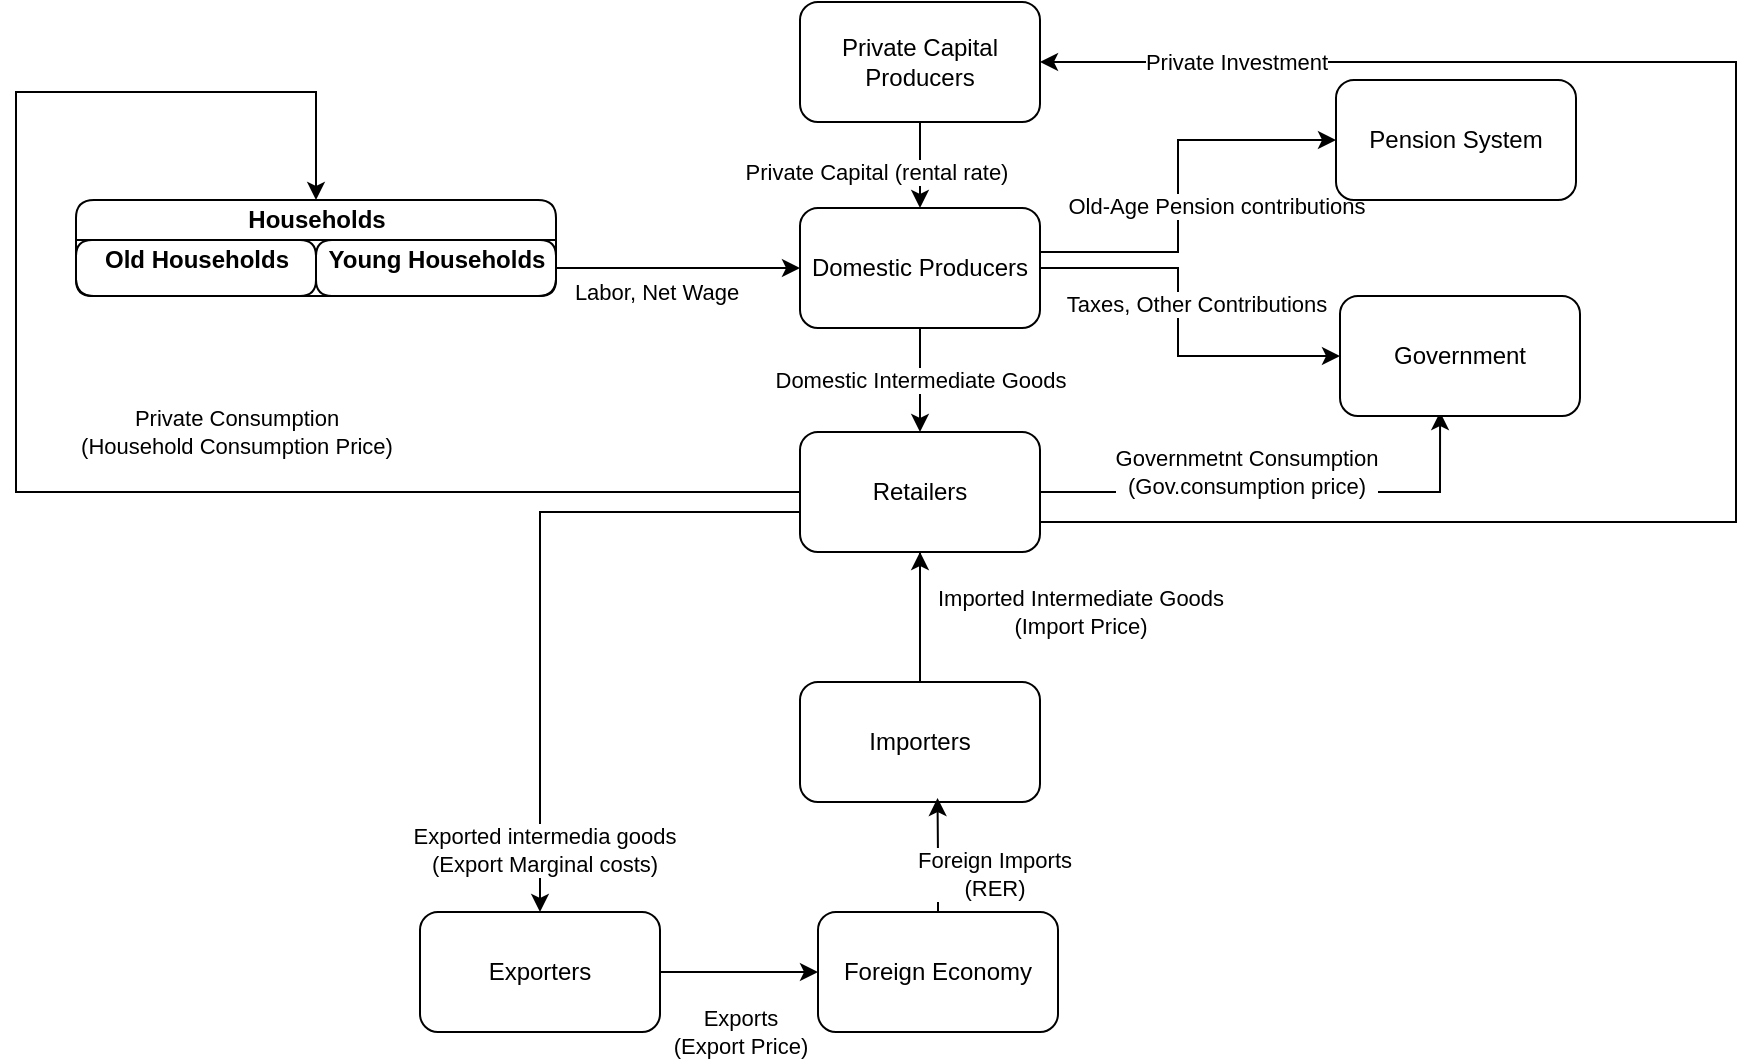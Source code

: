 <mxfile version="21.5.0" type="github">
  <diagram name="Page-1" id="tMCMHhbmJrTcd6gPD3CS">
    <mxGraphModel dx="1050" dy="485" grid="1" gridSize="10" guides="1" tooltips="1" connect="1" arrows="1" fold="1" page="1" pageScale="1" pageWidth="1100" pageHeight="850" math="0" shadow="0">
      <root>
        <mxCell id="0" />
        <mxCell id="1" parent="0" />
        <mxCell id="FzMrSRu2-M5TTz-W8zS9-7" value="Private Capital (rental rate)" style="edgeStyle=orthogonalEdgeStyle;rounded=0;orthogonalLoop=1;jettySize=auto;html=1;entryX=0.5;entryY=0;entryDx=0;entryDy=0;endArrow=classic;endFill=1;" edge="1" parent="1" source="FzMrSRu2-M5TTz-W8zS9-1" target="FzMrSRu2-M5TTz-W8zS9-2">
          <mxGeometry x="0.163" y="-22" relative="1" as="geometry">
            <Array as="points">
              <mxPoint x="632" y="170" />
              <mxPoint x="632" y="170" />
            </Array>
            <mxPoint as="offset" />
          </mxGeometry>
        </mxCell>
        <mxCell id="FzMrSRu2-M5TTz-W8zS9-1" value="Private Capital Producers" style="rounded=1;whiteSpace=wrap;html=1;" vertex="1" parent="1">
          <mxGeometry x="572" y="85" width="120" height="60" as="geometry" />
        </mxCell>
        <mxCell id="FzMrSRu2-M5TTz-W8zS9-9" value="Domestic Intermediate Goods" style="edgeStyle=orthogonalEdgeStyle;rounded=0;orthogonalLoop=1;jettySize=auto;html=1;entryX=0.5;entryY=0;entryDx=0;entryDy=0;" edge="1" parent="1" source="FzMrSRu2-M5TTz-W8zS9-2" target="FzMrSRu2-M5TTz-W8zS9-4">
          <mxGeometry relative="1" as="geometry">
            <Array as="points" />
          </mxGeometry>
        </mxCell>
        <mxCell id="FzMrSRu2-M5TTz-W8zS9-51" style="edgeStyle=orthogonalEdgeStyle;rounded=0;orthogonalLoop=1;jettySize=auto;html=1;entryX=0;entryY=0.5;entryDx=0;entryDy=0;" edge="1" parent="1" source="FzMrSRu2-M5TTz-W8zS9-2" target="FzMrSRu2-M5TTz-W8zS9-50">
          <mxGeometry relative="1" as="geometry">
            <Array as="points">
              <mxPoint x="761" y="210" />
              <mxPoint x="761" y="154" />
            </Array>
          </mxGeometry>
        </mxCell>
        <mxCell id="FzMrSRu2-M5TTz-W8zS9-52" value="Old-Age Pension contributions" style="edgeLabel;html=1;align=center;verticalAlign=middle;resizable=0;points=[];" vertex="1" connectable="0" parent="FzMrSRu2-M5TTz-W8zS9-51">
          <mxGeometry x="-0.095" y="-1" relative="1" as="geometry">
            <mxPoint x="18" as="offset" />
          </mxGeometry>
        </mxCell>
        <mxCell id="FzMrSRu2-M5TTz-W8zS9-53" value="Taxes, Other Contributions" style="edgeStyle=orthogonalEdgeStyle;rounded=0;orthogonalLoop=1;jettySize=auto;html=1;" edge="1" parent="1" source="FzMrSRu2-M5TTz-W8zS9-2" target="FzMrSRu2-M5TTz-W8zS9-49">
          <mxGeometry x="-0.11" y="9" relative="1" as="geometry">
            <Array as="points">
              <mxPoint x="761" y="218" />
              <mxPoint x="761" y="262" />
            </Array>
            <mxPoint as="offset" />
          </mxGeometry>
        </mxCell>
        <mxCell id="FzMrSRu2-M5TTz-W8zS9-2" value="Domestic Producers" style="rounded=1;whiteSpace=wrap;html=1;" vertex="1" parent="1">
          <mxGeometry x="572" y="188" width="120" height="60" as="geometry" />
        </mxCell>
        <mxCell id="FzMrSRu2-M5TTz-W8zS9-12" value="Imported Intermediate Goods&lt;br&gt;(Import Price)" style="edgeStyle=orthogonalEdgeStyle;rounded=0;orthogonalLoop=1;jettySize=auto;html=1;entryX=0.5;entryY=1;entryDx=0;entryDy=0;endArrow=none;endFill=0;" edge="1" parent="1" source="FzMrSRu2-M5TTz-W8zS9-3" target="FzMrSRu2-M5TTz-W8zS9-4">
          <mxGeometry x="0.077" y="-80" relative="1" as="geometry">
            <Array as="points">
              <mxPoint x="632" y="390" />
              <mxPoint x="632" y="390" />
            </Array>
            <mxPoint as="offset" />
          </mxGeometry>
        </mxCell>
        <mxCell id="FzMrSRu2-M5TTz-W8zS9-22" value="" style="edgeStyle=orthogonalEdgeStyle;rounded=0;orthogonalLoop=1;jettySize=auto;html=1;" edge="1" parent="1" source="FzMrSRu2-M5TTz-W8zS9-3" target="FzMrSRu2-M5TTz-W8zS9-4">
          <mxGeometry relative="1" as="geometry" />
        </mxCell>
        <mxCell id="FzMrSRu2-M5TTz-W8zS9-3" value="Importers" style="rounded=1;whiteSpace=wrap;html=1;" vertex="1" parent="1">
          <mxGeometry x="572" y="425" width="120" height="60" as="geometry" />
        </mxCell>
        <mxCell id="FzMrSRu2-M5TTz-W8zS9-5" style="edgeStyle=orthogonalEdgeStyle;rounded=0;orthogonalLoop=1;jettySize=auto;html=1;entryX=1;entryY=0.5;entryDx=0;entryDy=0;exitX=1;exitY=0.75;exitDx=0;exitDy=0;" edge="1" parent="1" source="FzMrSRu2-M5TTz-W8zS9-4" target="FzMrSRu2-M5TTz-W8zS9-1">
          <mxGeometry relative="1" as="geometry">
            <Array as="points">
              <mxPoint x="1040" y="345" />
              <mxPoint x="1040" y="115" />
            </Array>
          </mxGeometry>
        </mxCell>
        <mxCell id="FzMrSRu2-M5TTz-W8zS9-6" value="Private Investment" style="edgeLabel;html=1;align=center;verticalAlign=middle;resizable=0;points=[];" vertex="1" connectable="0" parent="FzMrSRu2-M5TTz-W8zS9-5">
          <mxGeometry x="0.441" relative="1" as="geometry">
            <mxPoint x="-161" as="offset" />
          </mxGeometry>
        </mxCell>
        <mxCell id="FzMrSRu2-M5TTz-W8zS9-17" style="edgeStyle=orthogonalEdgeStyle;rounded=0;orthogonalLoop=1;jettySize=auto;html=1;" edge="1" parent="1" source="FzMrSRu2-M5TTz-W8zS9-4" target="FzMrSRu2-M5TTz-W8zS9-14">
          <mxGeometry relative="1" as="geometry">
            <Array as="points">
              <mxPoint x="442" y="340" />
            </Array>
          </mxGeometry>
        </mxCell>
        <mxCell id="FzMrSRu2-M5TTz-W8zS9-19" value="Exported intermedia goods&lt;br&gt;(Export Marginal costs)" style="edgeLabel;html=1;align=center;verticalAlign=middle;resizable=0;points=[];" vertex="1" connectable="0" parent="FzMrSRu2-M5TTz-W8zS9-17">
          <mxGeometry x="0.813" y="2" relative="1" as="geometry">
            <mxPoint as="offset" />
          </mxGeometry>
        </mxCell>
        <mxCell id="FzMrSRu2-M5TTz-W8zS9-54" value="Governmetnt Consumption &lt;br&gt;(Gov.consumption price)" style="edgeStyle=orthogonalEdgeStyle;rounded=0;orthogonalLoop=1;jettySize=auto;html=1;entryX=0.417;entryY=0.967;entryDx=0;entryDy=0;entryPerimeter=0;" edge="1" parent="1" source="FzMrSRu2-M5TTz-W8zS9-4" target="FzMrSRu2-M5TTz-W8zS9-49">
          <mxGeometry x="-0.14" y="10" relative="1" as="geometry">
            <mxPoint as="offset" />
          </mxGeometry>
        </mxCell>
        <mxCell id="FzMrSRu2-M5TTz-W8zS9-4" value="Retailers" style="rounded=1;whiteSpace=wrap;html=1;" vertex="1" parent="1">
          <mxGeometry x="572" y="300" width="120" height="60" as="geometry" />
        </mxCell>
        <mxCell id="FzMrSRu2-M5TTz-W8zS9-21" value="Exports&lt;br&gt;(Export Price)" style="edgeStyle=orthogonalEdgeStyle;rounded=0;orthogonalLoop=1;jettySize=auto;html=1;endArrow=classic;endFill=1;" edge="1" parent="1" source="FzMrSRu2-M5TTz-W8zS9-14" target="FzMrSRu2-M5TTz-W8zS9-15">
          <mxGeometry x="0.013" y="-30" relative="1" as="geometry">
            <mxPoint as="offset" />
          </mxGeometry>
        </mxCell>
        <mxCell id="FzMrSRu2-M5TTz-W8zS9-14" value="Exporters" style="rounded=1;whiteSpace=wrap;html=1;" vertex="1" parent="1">
          <mxGeometry x="382" y="540" width="120" height="60" as="geometry" />
        </mxCell>
        <mxCell id="FzMrSRu2-M5TTz-W8zS9-18" value="Foreign Imports&lt;br&gt;(RER)" style="edgeStyle=orthogonalEdgeStyle;rounded=0;orthogonalLoop=1;jettySize=auto;html=1;entryX=0.573;entryY=0.967;entryDx=0;entryDy=0;entryPerimeter=0;endArrow=classic;endFill=1;" edge="1" parent="1" source="FzMrSRu2-M5TTz-W8zS9-15" target="FzMrSRu2-M5TTz-W8zS9-3">
          <mxGeometry x="-0.3" y="-29" relative="1" as="geometry">
            <mxPoint x="-1" y="1" as="offset" />
          </mxGeometry>
        </mxCell>
        <mxCell id="FzMrSRu2-M5TTz-W8zS9-15" value="Foreign Economy" style="rounded=1;whiteSpace=wrap;html=1;" vertex="1" parent="1">
          <mxGeometry x="581" y="540" width="120" height="60" as="geometry" />
        </mxCell>
        <mxCell id="FzMrSRu2-M5TTz-W8zS9-46" style="edgeStyle=orthogonalEdgeStyle;rounded=0;orthogonalLoop=1;jettySize=auto;html=1;entryX=0;entryY=0.5;entryDx=0;entryDy=0;endArrow=none;endFill=0;startArrow=classic;startFill=1;" edge="1" parent="1" source="FzMrSRu2-M5TTz-W8zS9-40" target="FzMrSRu2-M5TTz-W8zS9-4">
          <mxGeometry relative="1" as="geometry">
            <Array as="points">
              <mxPoint x="330" y="130" />
              <mxPoint x="180" y="130" />
              <mxPoint x="180" y="330" />
            </Array>
          </mxGeometry>
        </mxCell>
        <mxCell id="FzMrSRu2-M5TTz-W8zS9-47" value="Private Consumption&lt;br&gt;(Household Consumption Price)" style="edgeLabel;html=1;align=center;verticalAlign=middle;resizable=0;points=[];" vertex="1" connectable="0" parent="FzMrSRu2-M5TTz-W8zS9-46">
          <mxGeometry x="0.179" y="1" relative="1" as="geometry">
            <mxPoint x="45" y="-29" as="offset" />
          </mxGeometry>
        </mxCell>
        <mxCell id="FzMrSRu2-M5TTz-W8zS9-40" value="Households" style="swimlane;childLayout=stackLayout;resizeParent=1;resizeParentMax=0;startSize=20;html=1;rounded=1;" vertex="1" parent="1">
          <mxGeometry x="210" y="184" width="240" height="48" as="geometry" />
        </mxCell>
        <mxCell id="FzMrSRu2-M5TTz-W8zS9-41" value="Old Households" style="swimlane;startSize=20;html=1;swimlaneLine=0;rounded=1;" vertex="1" parent="FzMrSRu2-M5TTz-W8zS9-40">
          <mxGeometry y="20" width="120" height="28" as="geometry" />
        </mxCell>
        <mxCell id="FzMrSRu2-M5TTz-W8zS9-42" value="Young Households" style="swimlane;startSize=20;html=1;swimlaneLine=0;rounded=1;" vertex="1" parent="FzMrSRu2-M5TTz-W8zS9-40">
          <mxGeometry x="120" y="20" width="120" height="28" as="geometry" />
        </mxCell>
        <mxCell id="FzMrSRu2-M5TTz-W8zS9-45" value="Labor, Net Wage" style="edgeStyle=orthogonalEdgeStyle;rounded=0;orthogonalLoop=1;jettySize=auto;html=1;" edge="1" parent="1" source="FzMrSRu2-M5TTz-W8zS9-42" target="FzMrSRu2-M5TTz-W8zS9-2">
          <mxGeometry x="-0.18" y="-12" relative="1" as="geometry">
            <mxPoint as="offset" />
          </mxGeometry>
        </mxCell>
        <mxCell id="FzMrSRu2-M5TTz-W8zS9-49" value="Government" style="rounded=1;whiteSpace=wrap;html=1;" vertex="1" parent="1">
          <mxGeometry x="842" y="232" width="120" height="60" as="geometry" />
        </mxCell>
        <mxCell id="FzMrSRu2-M5TTz-W8zS9-50" value="Pension System" style="rounded=1;whiteSpace=wrap;html=1;" vertex="1" parent="1">
          <mxGeometry x="840" y="124" width="120" height="60" as="geometry" />
        </mxCell>
      </root>
    </mxGraphModel>
  </diagram>
</mxfile>
